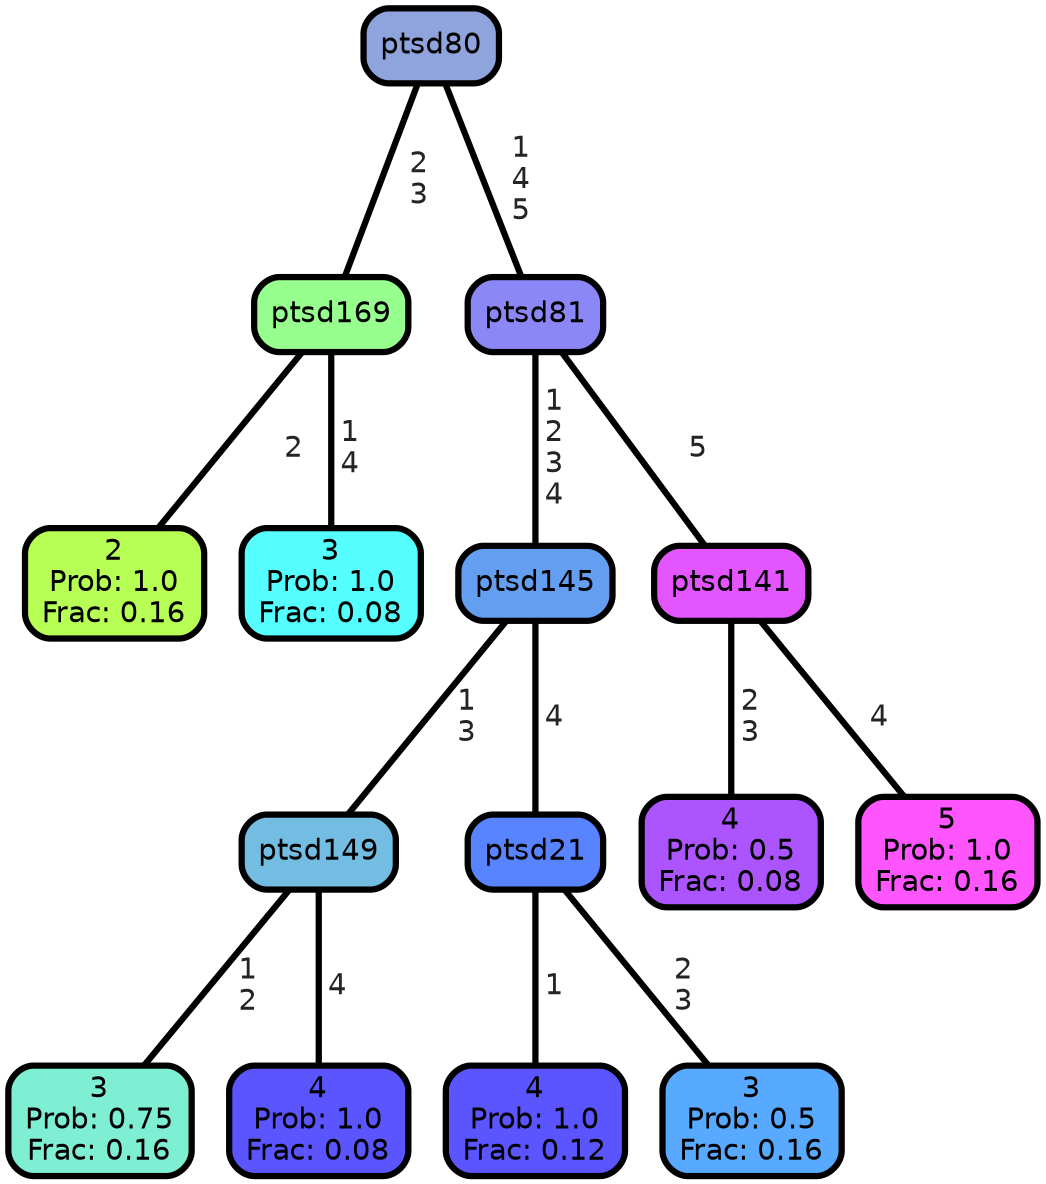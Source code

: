 graph Tree {
node [shape=box, style="filled, rounded",color="black",penwidth="3",fontcolor="black",                 fontname=helvetica] ;
graph [ranksep="0 equally", splines=straight,                 bgcolor=transparent, dpi=200] ;
edge [fontname=helvetica, fontweight=bold,fontcolor=grey14,color=black] ;
0 [label="2
Prob: 1.0
Frac: 0.16", fillcolor="#b8ff55"] ;
1 [label="ptsd169", fillcolor="#97ff8d"] ;
2 [label="3
Prob: 1.0
Frac: 0.08", fillcolor="#55ffff"] ;
3 [label="ptsd80", fillcolor="#8fa4dd"] ;
4 [label="3
Prob: 0.75
Frac: 0.16", fillcolor="#7fefd4"] ;
5 [label="ptsd149", fillcolor="#73bce2"] ;
6 [label="4
Prob: 1.0
Frac: 0.08", fillcolor="#5a55ff"] ;
7 [label="ptsd145", fillcolor="#649ef1"] ;
8 [label="4
Prob: 1.0
Frac: 0.12", fillcolor="#5a55ff"] ;
9 [label="ptsd21", fillcolor="#5885ff"] ;
10 [label="3
Prob: 0.5
Frac: 0.16", fillcolor="#57aaff"] ;
11 [label="ptsd81", fillcolor="#8c87f6"] ;
12 [label="4
Prob: 0.5
Frac: 0.08", fillcolor="#ac55ff"] ;
13 [label="ptsd141", fillcolor="#e355ff"] ;
14 [label="5
Prob: 1.0
Frac: 0.16", fillcolor="#ff55ff"] ;
1 -- 0 [label=" 2",penwidth=3] ;
1 -- 2 [label=" 1\n 4",penwidth=3] ;
3 -- 1 [label=" 2\n 3",penwidth=3] ;
3 -- 11 [label=" 1\n 4\n 5",penwidth=3] ;
5 -- 4 [label=" 1\n 2",penwidth=3] ;
5 -- 6 [label=" 4",penwidth=3] ;
7 -- 5 [label=" 1\n 3",penwidth=3] ;
7 -- 9 [label=" 4",penwidth=3] ;
9 -- 8 [label=" 1",penwidth=3] ;
9 -- 10 [label=" 2\n 3",penwidth=3] ;
11 -- 7 [label=" 1\n 2\n 3\n 4",penwidth=3] ;
11 -- 13 [label=" 5",penwidth=3] ;
13 -- 12 [label=" 2\n 3",penwidth=3] ;
13 -- 14 [label=" 4",penwidth=3] ;
{rank = same;}}